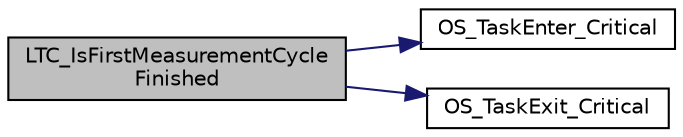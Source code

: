 digraph "LTC_IsFirstMeasurementCycleFinished"
{
  edge [fontname="Helvetica",fontsize="10",labelfontname="Helvetica",labelfontsize="10"];
  node [fontname="Helvetica",fontsize="10",shape=record];
  rankdir="LR";
  Node165 [label="LTC_IsFirstMeasurementCycle\lFinished",height=0.2,width=0.4,color="black", fillcolor="grey75", style="filled", fontcolor="black"];
  Node165 -> Node166 [color="midnightblue",fontsize="10",style="solid",fontname="Helvetica"];
  Node166 [label="OS_TaskEnter_Critical",height=0.2,width=0.4,color="black", fillcolor="white", style="filled",URL="$os_8c.html#a5573d7c2221a3f3b9cfe5c109603b441",tooltip="Enter Critical interface function for use in FreeRTOS-Tasks and FreeRTOS-ISR. "];
  Node165 -> Node167 [color="midnightblue",fontsize="10",style="solid",fontname="Helvetica"];
  Node167 [label="OS_TaskExit_Critical",height=0.2,width=0.4,color="black", fillcolor="white", style="filled",URL="$os_8c.html#a7e5b7892152952d2109c89baa0add1a8",tooltip="Exit Critical interface function for use in FreeRTOS-Tasks and FreeRTOS-ISR. "];
}
